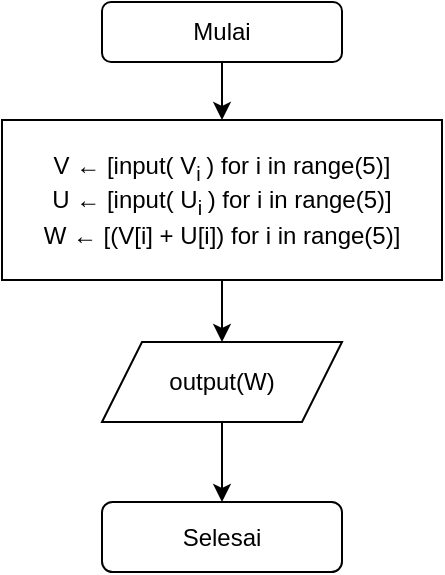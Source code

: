 <mxfile version="26.2.15">
  <diagram name="Page-1" id="zlWNSXtMoy9rusxttmJT">
    <mxGraphModel dx="786" dy="524" grid="1" gridSize="10" guides="1" tooltips="1" connect="1" arrows="1" fold="1" page="1" pageScale="1" pageWidth="850" pageHeight="1100" math="0" shadow="0">
      <root>
        <mxCell id="0" />
        <mxCell id="1" parent="0" />
        <mxCell id="-SEFGKDfxOVD3mIa68dv-10" style="edgeStyle=orthogonalEdgeStyle;rounded=0;orthogonalLoop=1;jettySize=auto;html=1;entryX=0.5;entryY=0;entryDx=0;entryDy=0;" parent="1" source="-SEFGKDfxOVD3mIa68dv-1" target="-SEFGKDfxOVD3mIa68dv-2" edge="1">
          <mxGeometry relative="1" as="geometry" />
        </mxCell>
        <mxCell id="-SEFGKDfxOVD3mIa68dv-1" value="Mulai" style="rounded=1;whiteSpace=wrap;html=1;" parent="1" vertex="1">
          <mxGeometry x="360" y="130" width="120" height="30" as="geometry" />
        </mxCell>
        <mxCell id="-SEFGKDfxOVD3mIa68dv-19" style="edgeStyle=orthogonalEdgeStyle;rounded=0;orthogonalLoop=1;jettySize=auto;html=1;entryX=0.5;entryY=0;entryDx=0;entryDy=0;" parent="1" source="-SEFGKDfxOVD3mIa68dv-2" target="-SEFGKDfxOVD3mIa68dv-8" edge="1">
          <mxGeometry relative="1" as="geometry" />
        </mxCell>
        <mxCell id="-SEFGKDfxOVD3mIa68dv-2" value="V&amp;nbsp;← [input( V&lt;sub&gt;i&amp;nbsp;&lt;/sub&gt;) for i in range(5)]&lt;div&gt;U ← [input( U&lt;sub&gt;i&amp;nbsp;&lt;/sub&gt;) for i in range(5)]&lt;/div&gt;&lt;div&gt;W&amp;nbsp;← [(V[i] + U[i]) for i in range(5)]&lt;/div&gt;" style="rounded=0;whiteSpace=wrap;html=1;" parent="1" vertex="1">
          <mxGeometry x="310" y="189" width="220" height="80" as="geometry" />
        </mxCell>
        <mxCell id="-SEFGKDfxOVD3mIa68dv-15" style="edgeStyle=orthogonalEdgeStyle;rounded=0;orthogonalLoop=1;jettySize=auto;html=1;entryX=0.5;entryY=0;entryDx=0;entryDy=0;" parent="1" source="-SEFGKDfxOVD3mIa68dv-8" target="-SEFGKDfxOVD3mIa68dv-9" edge="1">
          <mxGeometry relative="1" as="geometry" />
        </mxCell>
        <mxCell id="-SEFGKDfxOVD3mIa68dv-8" value="output(W)" style="shape=parallelogram;perimeter=parallelogramPerimeter;whiteSpace=wrap;html=1;fixedSize=1;" parent="1" vertex="1">
          <mxGeometry x="360" y="300" width="120" height="40" as="geometry" />
        </mxCell>
        <mxCell id="-SEFGKDfxOVD3mIa68dv-9" value="Selesai" style="rounded=1;whiteSpace=wrap;html=1;" parent="1" vertex="1">
          <mxGeometry x="360" y="380" width="120" height="35" as="geometry" />
        </mxCell>
      </root>
    </mxGraphModel>
  </diagram>
</mxfile>
